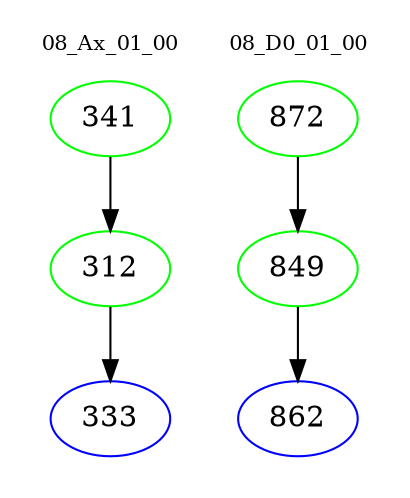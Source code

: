 digraph{
subgraph cluster_0 {
color = white
label = "08_Ax_01_00";
fontsize=10;
T0_341 [label="341", color="green"]
T0_341 -> T0_312 [color="black"]
T0_312 [label="312", color="green"]
T0_312 -> T0_333 [color="black"]
T0_333 [label="333", color="blue"]
}
subgraph cluster_1 {
color = white
label = "08_D0_01_00";
fontsize=10;
T1_872 [label="872", color="green"]
T1_872 -> T1_849 [color="black"]
T1_849 [label="849", color="green"]
T1_849 -> T1_862 [color="black"]
T1_862 [label="862", color="blue"]
}
}
